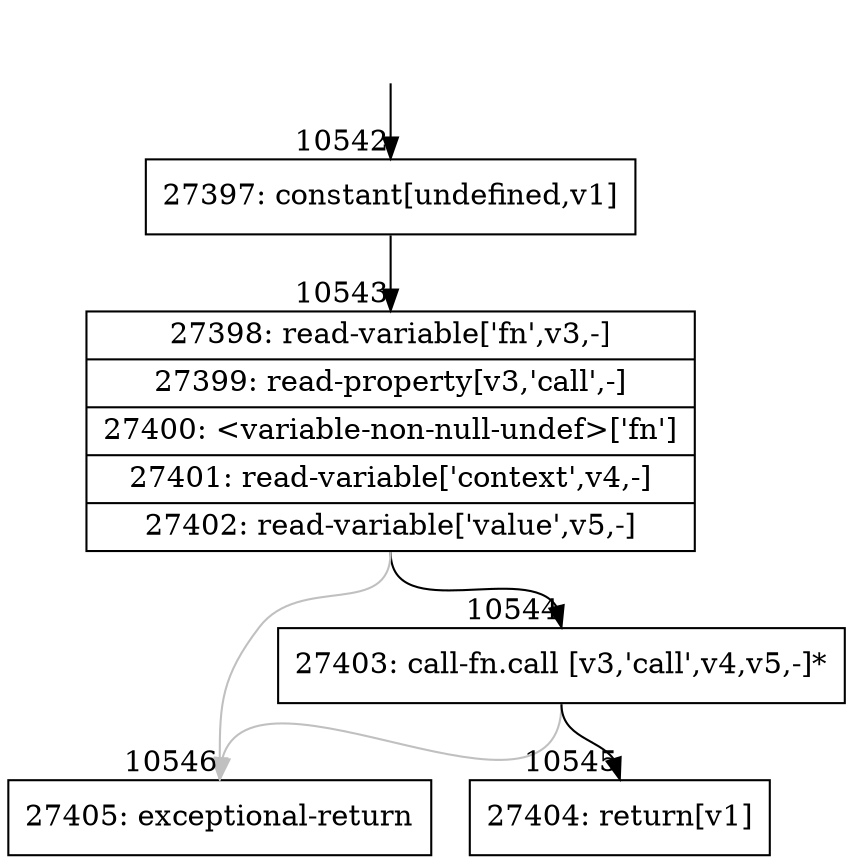 digraph {
rankdir="TD"
BB_entry809[shape=none,label=""];
BB_entry809 -> BB10542 [tailport=s, headport=n, headlabel="    10542"]
BB10542 [shape=record label="{27397: constant[undefined,v1]}" ] 
BB10542 -> BB10543 [tailport=s, headport=n, headlabel="      10543"]
BB10543 [shape=record label="{27398: read-variable['fn',v3,-]|27399: read-property[v3,'call',-]|27400: \<variable-non-null-undef\>['fn']|27401: read-variable['context',v4,-]|27402: read-variable['value',v5,-]}" ] 
BB10543 -> BB10544 [tailport=s, headport=n, headlabel="      10544"]
BB10543 -> BB10546 [tailport=s, headport=n, color=gray, headlabel="      10546"]
BB10544 [shape=record label="{27403: call-fn.call [v3,'call',v4,v5,-]*}" ] 
BB10544 -> BB10545 [tailport=s, headport=n, headlabel="      10545"]
BB10544 -> BB10546 [tailport=s, headport=n, color=gray]
BB10545 [shape=record label="{27404: return[v1]}" ] 
BB10546 [shape=record label="{27405: exceptional-return}" ] 
//#$~ 14554
}
